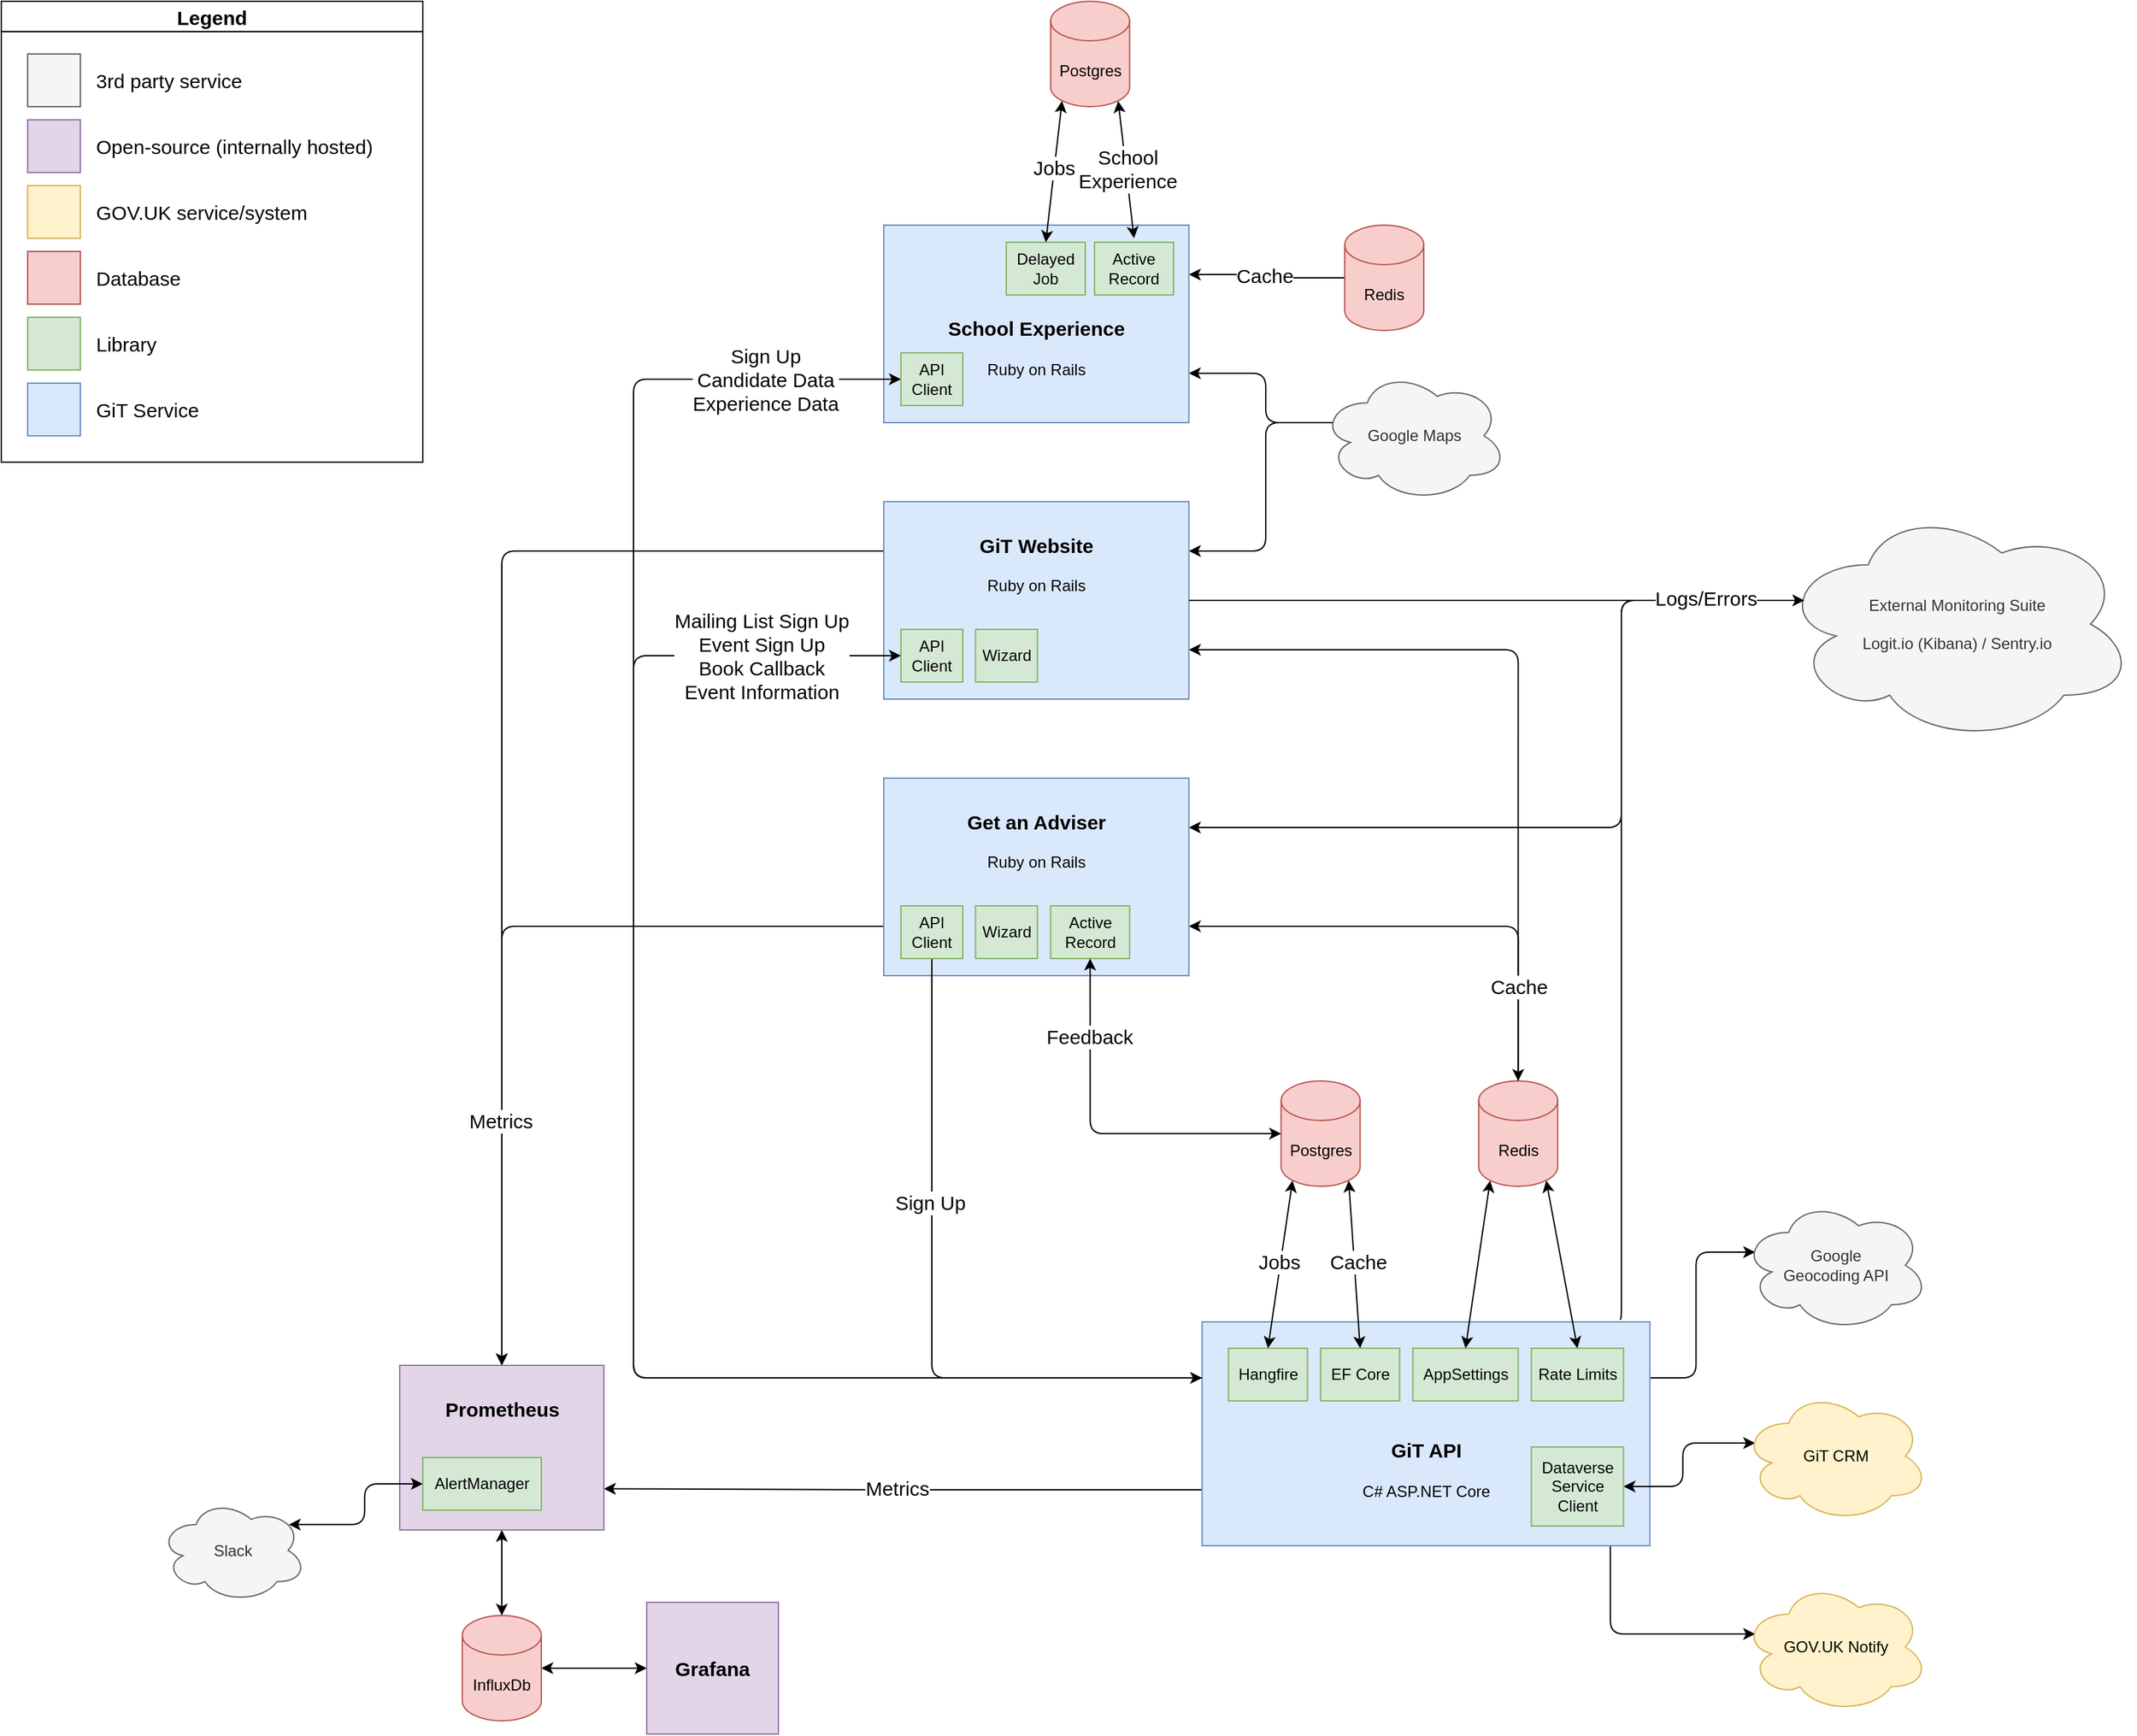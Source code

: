 <mxfile version="16.0.3" type="device"><diagram id="Vphf9H5Bd-LTepOV9KM0" name="Page-1"><mxGraphModel dx="2514" dy="1381" grid="1" gridSize="10" guides="1" tooltips="1" connect="1" arrows="1" fold="1" page="1" pageScale="1" pageWidth="3300" pageHeight="4681" math="0" shadow="0"><root><mxCell id="0"/><mxCell id="1" parent="0"/><mxCell id="azlYYLiaOAXbLuff8arX-147" value="Legend" style="swimlane;fontSize=15;fillColor=default;swimlaneFillColor=default;" vertex="1" parent="1"><mxGeometry x="290" y="130" width="320" height="350" as="geometry"><mxRectangle x="180" y="280" width="90" height="23" as="alternateBounds"/></mxGeometry></mxCell><mxCell id="azlYYLiaOAXbLuff8arX-136" value="" style="whiteSpace=wrap;html=1;verticalAlign=top;fillColor=#f5f5f5;strokeColor=#666666;aspect=fixed;fontColor=#333333;" vertex="1" parent="azlYYLiaOAXbLuff8arX-147"><mxGeometry x="20" y="40" width="40" height="40" as="geometry"/></mxCell><mxCell id="azlYYLiaOAXbLuff8arX-137" value="3rd party service" style="text;html=1;align=left;verticalAlign=middle;resizable=0;points=[];autosize=1;strokeColor=none;fillColor=none;fontSize=15;" vertex="1" parent="azlYYLiaOAXbLuff8arX-147"><mxGeometry x="70" y="50" width="130" height="20" as="geometry"/></mxCell><mxCell id="azlYYLiaOAXbLuff8arX-135" value="Open-source (internally hosted)" style="text;html=1;align=left;verticalAlign=middle;resizable=0;points=[];autosize=1;strokeColor=none;fillColor=none;fontSize=15;" vertex="1" parent="azlYYLiaOAXbLuff8arX-147"><mxGeometry x="70.0" y="100" width="230" height="20" as="geometry"/></mxCell><mxCell id="azlYYLiaOAXbLuff8arX-134" value="" style="whiteSpace=wrap;html=1;verticalAlign=top;fillColor=#e1d5e7;strokeColor=#9673a6;aspect=fixed;" vertex="1" parent="azlYYLiaOAXbLuff8arX-147"><mxGeometry x="20" y="90" width="40" height="40" as="geometry"/></mxCell><mxCell id="azlYYLiaOAXbLuff8arX-138" value="" style="whiteSpace=wrap;html=1;verticalAlign=top;fillColor=#fff2cc;strokeColor=#d6b656;aspect=fixed;" vertex="1" parent="azlYYLiaOAXbLuff8arX-147"><mxGeometry x="20" y="140" width="40" height="40" as="geometry"/></mxCell><mxCell id="azlYYLiaOAXbLuff8arX-139" value="GOV.UK service/system" style="text;html=1;align=left;verticalAlign=middle;resizable=0;points=[];autosize=1;strokeColor=none;fillColor=none;fontSize=15;" vertex="1" parent="azlYYLiaOAXbLuff8arX-147"><mxGeometry x="70" y="150" width="180" height="20" as="geometry"/></mxCell><mxCell id="azlYYLiaOAXbLuff8arX-141" value="Database" style="text;html=1;align=left;verticalAlign=middle;resizable=0;points=[];autosize=1;strokeColor=none;fillColor=none;fontSize=15;" vertex="1" parent="azlYYLiaOAXbLuff8arX-147"><mxGeometry x="70" y="200" width="80" height="20" as="geometry"/></mxCell><mxCell id="azlYYLiaOAXbLuff8arX-140" value="" style="whiteSpace=wrap;html=1;verticalAlign=top;fillColor=#f8cecc;strokeColor=#b85450;aspect=fixed;" vertex="1" parent="azlYYLiaOAXbLuff8arX-147"><mxGeometry x="20" y="190" width="40" height="40" as="geometry"/></mxCell><mxCell id="azlYYLiaOAXbLuff8arX-142" value="" style="whiteSpace=wrap;html=1;verticalAlign=top;fillColor=#d5e8d4;strokeColor=#82b366;aspect=fixed;" vertex="1" parent="azlYYLiaOAXbLuff8arX-147"><mxGeometry x="20" y="240" width="40" height="40" as="geometry"/></mxCell><mxCell id="azlYYLiaOAXbLuff8arX-143" value="Library" style="text;html=1;align=left;verticalAlign=middle;resizable=0;points=[];autosize=1;strokeColor=none;fillColor=none;fontSize=15;" vertex="1" parent="azlYYLiaOAXbLuff8arX-147"><mxGeometry x="70" y="250" width="60" height="20" as="geometry"/></mxCell><mxCell id="azlYYLiaOAXbLuff8arX-145" value="GiT Service" style="text;html=1;align=left;verticalAlign=middle;resizable=0;points=[];autosize=1;strokeColor=none;fillColor=none;fontSize=15;" vertex="1" parent="azlYYLiaOAXbLuff8arX-147"><mxGeometry x="70" y="300" width="90" height="20" as="geometry"/></mxCell><mxCell id="azlYYLiaOAXbLuff8arX-144" value="" style="whiteSpace=wrap;html=1;verticalAlign=top;fillColor=#dae8fc;strokeColor=#6c8ebf;aspect=fixed;" vertex="1" parent="azlYYLiaOAXbLuff8arX-147"><mxGeometry x="20" y="290" width="40" height="40" as="geometry"/></mxCell><mxCell id="azlYYLiaOAXbLuff8arX-65" style="edgeStyle=orthogonalEdgeStyle;orthogonalLoop=1;jettySize=auto;html=1;exitX=1;exitY=0.25;exitDx=0;exitDy=0;entryX=0.07;entryY=0.4;entryDx=0;entryDy=0;entryPerimeter=0;fontSize=15;startArrow=none;startFill=0;endArrow=classic;endFill=1;" edge="1" parent="1" source="azlYYLiaOAXbLuff8arX-1" target="azlYYLiaOAXbLuff8arX-29"><mxGeometry relative="1" as="geometry"/></mxCell><mxCell id="azlYYLiaOAXbLuff8arX-67" style="edgeStyle=orthogonalEdgeStyle;orthogonalLoop=1;jettySize=auto;html=1;exitX=0.75;exitY=1;exitDx=0;exitDy=0;entryX=0.07;entryY=0.4;entryDx=0;entryDy=0;entryPerimeter=0;fontSize=15;startArrow=none;startFill=0;endArrow=classic;endFill=1;" edge="1" parent="1" source="azlYYLiaOAXbLuff8arX-1" target="azlYYLiaOAXbLuff8arX-5"><mxGeometry relative="1" as="geometry"><Array as="points"><mxPoint x="1511.67" y="1270"/><mxPoint x="1511.67" y="1370"/></Array></mxGeometry></mxCell><mxCell id="azlYYLiaOAXbLuff8arX-119" style="edgeStyle=orthogonalEdgeStyle;orthogonalLoop=1;jettySize=auto;html=1;exitX=0;exitY=0.75;exitDx=0;exitDy=0;entryX=1;entryY=0.75;entryDx=0;entryDy=0;fontSize=15;startArrow=none;startFill=0;endArrow=classic;endFill=1;" edge="1" parent="1" source="azlYYLiaOAXbLuff8arX-1" target="azlYYLiaOAXbLuff8arX-17"><mxGeometry relative="1" as="geometry"/></mxCell><mxCell id="azlYYLiaOAXbLuff8arX-120" value="Metrics" style="edgeLabel;html=1;align=center;verticalAlign=middle;resizable=0;points=[];fontSize=15;" vertex="1" connectable="0" parent="azlYYLiaOAXbLuff8arX-119"><mxGeometry x="0.022" y="-2" relative="1" as="geometry"><mxPoint y="1" as="offset"/></mxGeometry></mxCell><mxCell id="azlYYLiaOAXbLuff8arX-154" style="edgeStyle=orthogonalEdgeStyle;rounded=1;orthogonalLoop=1;jettySize=auto;html=1;exitX=0.933;exitY=-0.012;exitDx=0;exitDy=0;entryX=0.07;entryY=0.4;entryDx=0;entryDy=0;entryPerimeter=0;fontSize=15;startArrow=none;startFill=0;endArrow=none;endFill=0;exitPerimeter=0;" edge="1" parent="1" source="azlYYLiaOAXbLuff8arX-1" target="azlYYLiaOAXbLuff8arX-128"><mxGeometry relative="1" as="geometry"><Array as="points"><mxPoint x="1520" y="1131"/><mxPoint x="1520" y="585"/></Array></mxGeometry></mxCell><mxCell id="azlYYLiaOAXbLuff8arX-1" value="&lt;b style=&quot;font-size: 15px&quot;&gt;&lt;br&gt;&lt;br&gt;&lt;br&gt;GiT API&lt;br&gt;&lt;/b&gt;&lt;br&gt;C# ASP.NET Core" style="whiteSpace=wrap;html=1;align=center;fillColor=#dae8fc;strokeColor=#6c8ebf;" vertex="1" parent="1"><mxGeometry x="1201.67" y="1133" width="340" height="170" as="geometry"/></mxCell><mxCell id="azlYYLiaOAXbLuff8arX-78" style="edgeStyle=orthogonalEdgeStyle;orthogonalLoop=1;jettySize=auto;html=1;exitX=1;exitY=0.75;exitDx=0;exitDy=0;fontSize=15;startArrow=classic;startFill=1;endArrow=none;endFill=0;entryX=0.5;entryY=0;entryDx=0;entryDy=0;entryPerimeter=0;" edge="1" parent="1" source="azlYYLiaOAXbLuff8arX-3" target="azlYYLiaOAXbLuff8arX-10"><mxGeometry relative="1" as="geometry"><mxPoint x="1442" y="800" as="targetPoint"/><Array as="points"><mxPoint x="1442" y="623"/></Array></mxGeometry></mxCell><mxCell id="azlYYLiaOAXbLuff8arX-118" style="edgeStyle=orthogonalEdgeStyle;orthogonalLoop=1;jettySize=auto;html=1;exitX=0;exitY=0.25;exitDx=0;exitDy=0;entryX=0.5;entryY=0;entryDx=0;entryDy=0;fontSize=15;startArrow=none;startFill=0;endArrow=classic;endFill=1;" edge="1" parent="1" source="azlYYLiaOAXbLuff8arX-3" target="azlYYLiaOAXbLuff8arX-17"><mxGeometry relative="1" as="geometry"/></mxCell><mxCell id="azlYYLiaOAXbLuff8arX-149" style="edgeStyle=orthogonalEdgeStyle;rounded=1;orthogonalLoop=1;jettySize=auto;html=1;exitX=1;exitY=0.25;exitDx=0;exitDy=0;entryX=0.07;entryY=0.4;entryDx=0;entryDy=0;entryPerimeter=0;fontSize=15;startArrow=classic;startFill=1;endArrow=none;endFill=0;" edge="1" parent="1" source="azlYYLiaOAXbLuff8arX-3" target="azlYYLiaOAXbLuff8arX-148"><mxGeometry relative="1" as="geometry"><Array as="points"><mxPoint x="1250" y="548"/><mxPoint x="1250" y="450"/></Array></mxGeometry></mxCell><mxCell id="azlYYLiaOAXbLuff8arX-3" value="&lt;b style=&quot;font-size: 15px&quot;&gt;&lt;br&gt;GiT Website&lt;br&gt;&lt;/b&gt;&lt;br&gt;Ruby on Rails" style="whiteSpace=wrap;html=1;fillColor=#dae8fc;strokeColor=#6c8ebf;verticalAlign=top;" vertex="1" parent="1"><mxGeometry x="960" y="510" width="231.67" height="150" as="geometry"/></mxCell><mxCell id="azlYYLiaOAXbLuff8arX-5" value="GOV.UK Notify" style="ellipse;shape=cloud;whiteSpace=wrap;html=1;fillColor=#fff2cc;strokeColor=#d6b656;" vertex="1" parent="1"><mxGeometry x="1611.67" y="1330" width="141.67" height="100" as="geometry"/></mxCell><mxCell id="azlYYLiaOAXbLuff8arX-7" value="Hangfire" style="whiteSpace=wrap;html=1;fillColor=#d5e8d4;strokeColor=#82b366;" vertex="1" parent="1"><mxGeometry x="1221.67" y="1153" width="60" height="40" as="geometry"/></mxCell><mxCell id="azlYYLiaOAXbLuff8arX-8" value="EF Core" style="whiteSpace=wrap;html=1;fillColor=#d5e8d4;strokeColor=#82b366;" vertex="1" parent="1"><mxGeometry x="1291.67" y="1153" width="60" height="40" as="geometry"/></mxCell><mxCell id="azlYYLiaOAXbLuff8arX-9" value="Postgres" style="shape=cylinder3;whiteSpace=wrap;html=1;boundedLbl=1;backgroundOutline=1;size=15;fillColor=#f8cecc;strokeColor=#b85450;" vertex="1" parent="1"><mxGeometry x="1261.67" y="950" width="60" height="80" as="geometry"/></mxCell><mxCell id="azlYYLiaOAXbLuff8arX-10" value="Redis" style="shape=cylinder3;whiteSpace=wrap;html=1;boundedLbl=1;backgroundOutline=1;size=15;fillColor=#f8cecc;strokeColor=#b85450;" vertex="1" parent="1"><mxGeometry x="1411.67" y="950" width="60" height="80" as="geometry"/></mxCell><mxCell id="azlYYLiaOAXbLuff8arX-11" value="AppSettings" style="whiteSpace=wrap;html=1;fillColor=#d5e8d4;strokeColor=#82b366;" vertex="1" parent="1"><mxGeometry x="1361.67" y="1153" width="80" height="40" as="geometry"/></mxCell><mxCell id="azlYYLiaOAXbLuff8arX-32" style="edgeStyle=orthogonalEdgeStyle;orthogonalLoop=1;jettySize=auto;html=1;exitX=0.5;exitY=1;exitDx=0;exitDy=0;entryX=0.5;entryY=0;entryDx=0;entryDy=0;entryPerimeter=0;fontSize=15;startArrow=classic;startFill=1;endArrow=classic;endFill=1;" edge="1" parent="1" source="azlYYLiaOAXbLuff8arX-17" target="azlYYLiaOAXbLuff8arX-31"><mxGeometry relative="1" as="geometry"/></mxCell><mxCell id="azlYYLiaOAXbLuff8arX-17" value="&lt;b&gt;&lt;font style=&quot;font-size: 15px&quot;&gt;&lt;br&gt;Prometheus&lt;/font&gt;&lt;/b&gt;" style="whiteSpace=wrap;html=1;verticalAlign=top;fillColor=#e1d5e7;strokeColor=#9673a6;" vertex="1" parent="1"><mxGeometry x="592.5" y="1166" width="155" height="125" as="geometry"/></mxCell><mxCell id="azlYYLiaOAXbLuff8arX-18" value="Rate Limits" style="whiteSpace=wrap;html=1;fillColor=#d5e8d4;strokeColor=#82b366;" vertex="1" parent="1"><mxGeometry x="1451.67" y="1153" width="70" height="40" as="geometry"/></mxCell><mxCell id="azlYYLiaOAXbLuff8arX-25" style="edgeStyle=orthogonalEdgeStyle;orthogonalLoop=1;jettySize=auto;html=1;exitX=1;exitY=0.5;exitDx=0;exitDy=0;entryX=0.07;entryY=0.4;entryDx=0;entryDy=0;entryPerimeter=0;startArrow=classic;startFill=1;endArrow=classic;endFill=1;" edge="1" parent="1" source="azlYYLiaOAXbLuff8arX-21" target="azlYYLiaOAXbLuff8arX-23"><mxGeometry relative="1" as="geometry"/></mxCell><mxCell id="azlYYLiaOAXbLuff8arX-21" value="Dataverse&lt;br&gt;Service&lt;br&gt;Client" style="whiteSpace=wrap;html=1;fillColor=#d5e8d4;strokeColor=#82b366;" vertex="1" parent="1"><mxGeometry x="1451.67" y="1228" width="70" height="60" as="geometry"/></mxCell><mxCell id="azlYYLiaOAXbLuff8arX-23" value="GiT CRM" style="ellipse;shape=cloud;whiteSpace=wrap;html=1;fillColor=#fff2cc;strokeColor=#d6b656;" vertex="1" parent="1"><mxGeometry x="1611.67" y="1185" width="141.67" height="100" as="geometry"/></mxCell><mxCell id="azlYYLiaOAXbLuff8arX-29" value="Google &lt;br&gt;Geocoding API" style="ellipse;shape=cloud;whiteSpace=wrap;html=1;fillColor=#f5f5f5;fontColor=#333333;strokeColor=#666666;" vertex="1" parent="1"><mxGeometry x="1611.67" y="1040" width="141.67" height="100" as="geometry"/></mxCell><mxCell id="azlYYLiaOAXbLuff8arX-35" style="edgeStyle=orthogonalEdgeStyle;orthogonalLoop=1;jettySize=auto;html=1;exitX=1;exitY=0.5;exitDx=0;exitDy=0;exitPerimeter=0;entryX=0;entryY=0.5;entryDx=0;entryDy=0;fontSize=15;startArrow=classic;startFill=1;endArrow=classic;endFill=1;" edge="1" parent="1" source="azlYYLiaOAXbLuff8arX-31" target="azlYYLiaOAXbLuff8arX-34"><mxGeometry relative="1" as="geometry"/></mxCell><mxCell id="azlYYLiaOAXbLuff8arX-31" value="InfluxDb" style="shape=cylinder3;whiteSpace=wrap;html=1;boundedLbl=1;backgroundOutline=1;size=15;fillColor=#f8cecc;strokeColor=#b85450;" vertex="1" parent="1"><mxGeometry x="640" y="1356" width="60" height="80" as="geometry"/></mxCell><mxCell id="azlYYLiaOAXbLuff8arX-34" value="Grafana" style="whiteSpace=wrap;html=1;aspect=fixed;fontStyle=1;fontSize=15;fillColor=#e1d5e7;strokeColor=#9673a6;" vertex="1" parent="1"><mxGeometry x="780" y="1346" width="100" height="100" as="geometry"/></mxCell><mxCell id="azlYYLiaOAXbLuff8arX-38" style="edgeStyle=orthogonalEdgeStyle;orthogonalLoop=1;jettySize=auto;html=1;exitX=0;exitY=0.5;exitDx=0;exitDy=0;entryX=0.88;entryY=0.25;entryDx=0;entryDy=0;entryPerimeter=0;fontSize=15;startArrow=classic;startFill=1;endArrow=classic;endFill=1;" edge="1" parent="1" source="azlYYLiaOAXbLuff8arX-36" target="azlYYLiaOAXbLuff8arX-37"><mxGeometry relative="1" as="geometry"/></mxCell><mxCell id="azlYYLiaOAXbLuff8arX-36" value="AlertManager" style="whiteSpace=wrap;html=1;fillColor=#d5e8d4;strokeColor=#82b366;" vertex="1" parent="1"><mxGeometry x="610" y="1236" width="90" height="40" as="geometry"/></mxCell><mxCell id="azlYYLiaOAXbLuff8arX-37" value="Slack" style="ellipse;shape=cloud;whiteSpace=wrap;html=1;fillColor=#f5f5f5;fontColor=#333333;strokeColor=#666666;" vertex="1" parent="1"><mxGeometry x="410" y="1267.18" width="111.67" height="78.82" as="geometry"/></mxCell><mxCell id="azlYYLiaOAXbLuff8arX-71" style="edgeStyle=orthogonalEdgeStyle;orthogonalLoop=1;jettySize=auto;html=1;exitX=1;exitY=0.75;exitDx=0;exitDy=0;entryX=0.5;entryY=0;entryDx=0;entryDy=0;entryPerimeter=0;fontSize=15;startArrow=classic;startFill=1;endArrow=classic;endFill=1;" edge="1" parent="1" source="azlYYLiaOAXbLuff8arX-45" target="azlYYLiaOAXbLuff8arX-10"><mxGeometry relative="1" as="geometry"/></mxCell><mxCell id="azlYYLiaOAXbLuff8arX-72" value="Cache" style="edgeLabel;html=1;align=center;verticalAlign=middle;resizable=0;points=[];fontSize=15;" vertex="1" connectable="0" parent="azlYYLiaOAXbLuff8arX-71"><mxGeometry x="0.605" relative="1" as="geometry"><mxPoint as="offset"/></mxGeometry></mxCell><mxCell id="azlYYLiaOAXbLuff8arX-116" style="edgeStyle=orthogonalEdgeStyle;orthogonalLoop=1;jettySize=auto;html=1;exitX=0;exitY=0.75;exitDx=0;exitDy=0;entryX=0.5;entryY=0;entryDx=0;entryDy=0;fontSize=15;startArrow=none;startFill=0;endArrow=classic;endFill=1;" edge="1" parent="1" source="azlYYLiaOAXbLuff8arX-45" target="azlYYLiaOAXbLuff8arX-17"><mxGeometry relative="1" as="geometry"/></mxCell><mxCell id="azlYYLiaOAXbLuff8arX-117" value="Metrics" style="edgeLabel;html=1;align=center;verticalAlign=middle;resizable=0;points=[];fontSize=15;" vertex="1" connectable="0" parent="azlYYLiaOAXbLuff8arX-116"><mxGeometry x="0.402" y="-1" relative="1" as="geometry"><mxPoint as="offset"/></mxGeometry></mxCell><mxCell id="azlYYLiaOAXbLuff8arX-153" style="edgeStyle=orthogonalEdgeStyle;rounded=1;orthogonalLoop=1;jettySize=auto;html=1;exitX=1;exitY=0.25;exitDx=0;exitDy=0;fontSize=15;startArrow=classic;startFill=1;endArrow=none;endFill=0;entryX=0.07;entryY=0.4;entryDx=0;entryDy=0;entryPerimeter=0;" edge="1" parent="1" source="azlYYLiaOAXbLuff8arX-45" target="azlYYLiaOAXbLuff8arX-128"><mxGeometry relative="1" as="geometry"><mxPoint x="1510" y="580" as="targetPoint"/><Array as="points"><mxPoint x="1520" y="758"/><mxPoint x="1520" y="585"/></Array></mxGeometry></mxCell><mxCell id="azlYYLiaOAXbLuff8arX-45" value="&lt;span style=&quot;font-size: 15px&quot;&gt;&lt;b&gt;&lt;br&gt;Get an Adviser&lt;br&gt;&lt;/b&gt;&lt;/span&gt;&lt;br&gt;Ruby on Rails" style="whiteSpace=wrap;html=1;verticalAlign=top;fillColor=#dae8fc;strokeColor=#6c8ebf;" vertex="1" parent="1"><mxGeometry x="960" y="720" width="231.67" height="150" as="geometry"/></mxCell><mxCell id="azlYYLiaOAXbLuff8arX-90" style="edgeStyle=orthogonalEdgeStyle;orthogonalLoop=1;jettySize=auto;html=1;exitX=1;exitY=0.25;exitDx=0;exitDy=0;entryX=0;entryY=0.5;entryDx=0;entryDy=0;entryPerimeter=0;fontSize=15;startArrow=classic;startFill=1;endArrow=none;endFill=0;" edge="1" parent="1" source="azlYYLiaOAXbLuff8arX-48" target="azlYYLiaOAXbLuff8arX-89"><mxGeometry relative="1" as="geometry"/></mxCell><mxCell id="azlYYLiaOAXbLuff8arX-91" value="Cache" style="edgeLabel;html=1;align=center;verticalAlign=middle;resizable=0;points=[];fontSize=15;" vertex="1" connectable="0" parent="azlYYLiaOAXbLuff8arX-90"><mxGeometry x="0.007" y="-2" relative="1" as="geometry"><mxPoint y="-2" as="offset"/></mxGeometry></mxCell><mxCell id="azlYYLiaOAXbLuff8arX-152" style="edgeStyle=orthogonalEdgeStyle;rounded=1;orthogonalLoop=1;jettySize=auto;html=1;exitX=1;exitY=0.75;exitDx=0;exitDy=0;entryX=0.07;entryY=0.4;entryDx=0;entryDy=0;entryPerimeter=0;fontSize=15;startArrow=classic;startFill=1;endArrow=none;endFill=0;" edge="1" parent="1" source="azlYYLiaOAXbLuff8arX-48" target="azlYYLiaOAXbLuff8arX-148"><mxGeometry relative="1" as="geometry"><Array as="points"><mxPoint x="1250" y="413"/><mxPoint x="1250" y="450"/></Array></mxGeometry></mxCell><mxCell id="azlYYLiaOAXbLuff8arX-48" value="&lt;span style=&quot;font-size: 15px&quot;&gt;&lt;b&gt;&lt;br&gt;&lt;br&gt;School Experience&lt;br&gt;&lt;/b&gt;&lt;/span&gt;&lt;br&gt;Ruby on Rails" style="whiteSpace=wrap;html=1;fillColor=#dae8fc;strokeColor=#6c8ebf;" vertex="1" parent="1"><mxGeometry x="960" y="300" width="231.67" height="150" as="geometry"/></mxCell><mxCell id="azlYYLiaOAXbLuff8arX-61" value="" style="endArrow=classic;startArrow=classic;html=1;fontSize=15;entryX=0.5;entryY=0;entryDx=0;entryDy=0;exitX=0.145;exitY=1;exitDx=0;exitDy=-4.35;exitPerimeter=0;" edge="1" parent="1" source="azlYYLiaOAXbLuff8arX-9" target="azlYYLiaOAXbLuff8arX-7"><mxGeometry width="50" height="50" relative="1" as="geometry"><mxPoint x="1201.67" y="1040" as="sourcePoint"/><mxPoint x="1381.67" y="1250" as="targetPoint"/></mxGeometry></mxCell><mxCell id="azlYYLiaOAXbLuff8arX-73" value="Jobs" style="edgeLabel;html=1;align=center;verticalAlign=middle;resizable=0;points=[];fontSize=15;" vertex="1" connectable="0" parent="azlYYLiaOAXbLuff8arX-61"><mxGeometry x="-0.032" y="-2" relative="1" as="geometry"><mxPoint as="offset"/></mxGeometry></mxCell><mxCell id="azlYYLiaOAXbLuff8arX-62" value="" style="endArrow=classic;startArrow=classic;html=1;fontSize=15;entryX=0.5;entryY=0;entryDx=0;entryDy=0;exitX=0.855;exitY=1;exitDx=0;exitDy=-4.35;exitPerimeter=0;" edge="1" parent="1" source="azlYYLiaOAXbLuff8arX-9" target="azlYYLiaOAXbLuff8arX-8"><mxGeometry width="50" height="50" relative="1" as="geometry"><mxPoint x="1381.67" y="1040" as="sourcePoint"/><mxPoint x="1261.67" y="1130" as="targetPoint"/></mxGeometry></mxCell><mxCell id="azlYYLiaOAXbLuff8arX-74" value="Cache" style="edgeLabel;html=1;align=center;verticalAlign=middle;resizable=0;points=[];fontSize=15;" vertex="1" connectable="0" parent="azlYYLiaOAXbLuff8arX-62"><mxGeometry x="-0.033" y="4" relative="1" as="geometry"><mxPoint x="-1" as="offset"/></mxGeometry></mxCell><mxCell id="azlYYLiaOAXbLuff8arX-63" value="" style="endArrow=classic;startArrow=classic;html=1;fontSize=15;exitX=0.145;exitY=1;exitDx=0;exitDy=-4.35;exitPerimeter=0;entryX=0.5;entryY=0;entryDx=0;entryDy=0;" edge="1" parent="1" source="azlYYLiaOAXbLuff8arX-10" target="azlYYLiaOAXbLuff8arX-11"><mxGeometry width="50" height="50" relative="1" as="geometry"><mxPoint x="1381.67" y="1020" as="sourcePoint"/><mxPoint x="1401.67" y="1120" as="targetPoint"/></mxGeometry></mxCell><mxCell id="azlYYLiaOAXbLuff8arX-64" value="" style="endArrow=classic;startArrow=classic;html=1;fontSize=15;exitX=0.855;exitY=1;exitDx=0;exitDy=-4.35;exitPerimeter=0;entryX=0.5;entryY=0;entryDx=0;entryDy=0;" edge="1" parent="1" source="azlYYLiaOAXbLuff8arX-10" target="azlYYLiaOAXbLuff8arX-18"><mxGeometry width="50" height="50" relative="1" as="geometry"><mxPoint x="1471.67" y="1050" as="sourcePoint"/><mxPoint x="1411.67" y="1130" as="targetPoint"/></mxGeometry></mxCell><mxCell id="azlYYLiaOAXbLuff8arX-80" value="Postgres" style="shape=cylinder3;whiteSpace=wrap;html=1;boundedLbl=1;backgroundOutline=1;size=15;fillColor=#f8cecc;strokeColor=#b85450;" vertex="1" parent="1"><mxGeometry x="1086.67" y="130" width="60" height="80" as="geometry"/></mxCell><mxCell id="azlYYLiaOAXbLuff8arX-83" value="" style="endArrow=classic;startArrow=classic;html=1;fontSize=15;exitX=0.855;exitY=1;exitDx=0;exitDy=-4.35;exitPerimeter=0;" edge="1" parent="1" source="azlYYLiaOAXbLuff8arX-80"><mxGeometry width="50" height="50" relative="1" as="geometry"><mxPoint x="1191.67" y="150.0" as="sourcePoint"/><mxPoint x="1150" y="310" as="targetPoint"/></mxGeometry></mxCell><mxCell id="azlYYLiaOAXbLuff8arX-146" value="School&lt;br&gt;Experience" style="edgeLabel;html=1;align=center;verticalAlign=middle;resizable=0;points=[];fontSize=15;" vertex="1" connectable="0" parent="azlYYLiaOAXbLuff8arX-83"><mxGeometry x="-0.013" y="1" relative="1" as="geometry"><mxPoint as="offset"/></mxGeometry></mxCell><mxCell id="azlYYLiaOAXbLuff8arX-84" value="Delayed Job" style="whiteSpace=wrap;html=1;fillColor=#d5e8d4;strokeColor=#82b366;" vertex="1" parent="1"><mxGeometry x="1053" y="313" width="60" height="40" as="geometry"/></mxCell><mxCell id="azlYYLiaOAXbLuff8arX-86" value="" style="endArrow=classic;startArrow=classic;html=1;fontSize=15;exitX=0.145;exitY=1;exitDx=0;exitDy=-4.35;exitPerimeter=0;entryX=0.5;entryY=0;entryDx=0;entryDy=0;" edge="1" parent="1" source="azlYYLiaOAXbLuff8arX-80" target="azlYYLiaOAXbLuff8arX-84"><mxGeometry width="50" height="50" relative="1" as="geometry"><mxPoint x="1147.97" y="215.65" as="sourcePoint"/><mxPoint x="1164.17" y="310" as="targetPoint"/></mxGeometry></mxCell><mxCell id="azlYYLiaOAXbLuff8arX-87" value="Jobs" style="edgeLabel;html=1;align=center;verticalAlign=middle;resizable=0;points=[];fontSize=15;" vertex="1" connectable="0" parent="azlYYLiaOAXbLuff8arX-86"><mxGeometry x="-0.062" y="-1" relative="1" as="geometry"><mxPoint as="offset"/></mxGeometry></mxCell><mxCell id="azlYYLiaOAXbLuff8arX-88" value="Active&lt;br&gt;Record" style="whiteSpace=wrap;html=1;fillColor=#d5e8d4;strokeColor=#82b366;" vertex="1" parent="1"><mxGeometry x="1120" y="313" width="60" height="40" as="geometry"/></mxCell><mxCell id="azlYYLiaOAXbLuff8arX-89" value="Redis" style="shape=cylinder3;whiteSpace=wrap;html=1;boundedLbl=1;backgroundOutline=1;size=15;fillColor=#f8cecc;strokeColor=#b85450;" vertex="1" parent="1"><mxGeometry x="1310" y="300" width="60" height="80" as="geometry"/></mxCell><mxCell id="azlYYLiaOAXbLuff8arX-105" value="Active&lt;br&gt;Record" style="whiteSpace=wrap;html=1;fillColor=#d5e8d4;strokeColor=#82b366;" vertex="1" parent="1"><mxGeometry x="1086.67" y="817" width="60" height="40" as="geometry"/></mxCell><mxCell id="azlYYLiaOAXbLuff8arX-68" style="edgeStyle=orthogonalEdgeStyle;orthogonalLoop=1;jettySize=auto;html=1;exitX=0.5;exitY=1;exitDx=0;exitDy=0;entryX=0;entryY=0.5;entryDx=0;entryDy=0;entryPerimeter=0;fontSize=15;startArrow=classic;startFill=1;endArrow=classic;endFill=1;" edge="1" parent="1" source="azlYYLiaOAXbLuff8arX-105" target="azlYYLiaOAXbLuff8arX-9"><mxGeometry relative="1" as="geometry"/></mxCell><mxCell id="azlYYLiaOAXbLuff8arX-70" value="Feedback" style="edgeLabel;html=1;align=center;verticalAlign=middle;resizable=0;points=[];fontSize=15;" vertex="1" connectable="0" parent="azlYYLiaOAXbLuff8arX-68"><mxGeometry x="-0.577" y="-1" relative="1" as="geometry"><mxPoint as="offset"/></mxGeometry></mxCell><mxCell id="azlYYLiaOAXbLuff8arX-112" style="edgeStyle=orthogonalEdgeStyle;orthogonalLoop=1;jettySize=auto;html=1;exitX=0;exitY=0.5;exitDx=0;exitDy=0;fontSize=15;startArrow=classic;startFill=1;endArrow=none;endFill=0;entryX=0;entryY=0.25;entryDx=0;entryDy=0;" edge="1" parent="1" source="azlYYLiaOAXbLuff8arX-106" target="azlYYLiaOAXbLuff8arX-1"><mxGeometry relative="1" as="geometry"><mxPoint x="997" y="1180" as="targetPoint"/><Array as="points"><mxPoint x="770" y="627"/><mxPoint x="770" y="1176"/></Array></mxGeometry></mxCell><mxCell id="azlYYLiaOAXbLuff8arX-113" value="Mailing List Sign Up&lt;br&gt;Event Sign Up&lt;br&gt;Book Callback&lt;br&gt;Event Information" style="edgeLabel;html=1;align=center;verticalAlign=middle;resizable=0;points=[];fontSize=15;" vertex="1" connectable="0" parent="azlYYLiaOAXbLuff8arX-112"><mxGeometry x="-0.244" y="-1" relative="1" as="geometry"><mxPoint x="98" y="-244" as="offset"/></mxGeometry></mxCell><mxCell id="azlYYLiaOAXbLuff8arX-106" value="API&lt;br&gt;Client" style="whiteSpace=wrap;html=1;fillColor=#d5e8d4;strokeColor=#82b366;" vertex="1" parent="1"><mxGeometry x="973" y="607" width="47" height="40" as="geometry"/></mxCell><mxCell id="azlYYLiaOAXbLuff8arX-114" style="edgeStyle=orthogonalEdgeStyle;orthogonalLoop=1;jettySize=auto;html=1;exitX=0;exitY=0.5;exitDx=0;exitDy=0;fontSize=15;startArrow=classic;startFill=1;endArrow=none;endFill=0;entryX=0;entryY=0.25;entryDx=0;entryDy=0;" edge="1" parent="1" source="azlYYLiaOAXbLuff8arX-108" target="azlYYLiaOAXbLuff8arX-1"><mxGeometry relative="1" as="geometry"><mxPoint x="860" y="670" as="targetPoint"/><Array as="points"><mxPoint x="770" y="417"/><mxPoint x="770" y="1176"/></Array></mxGeometry></mxCell><mxCell id="azlYYLiaOAXbLuff8arX-115" value="Sign Up&lt;br&gt;Candidate Data&lt;br&gt;Experience Data" style="edgeLabel;html=1;align=center;verticalAlign=middle;resizable=0;points=[];fontSize=15;" vertex="1" connectable="0" parent="azlYYLiaOAXbLuff8arX-114"><mxGeometry x="0.027" y="1" relative="1" as="geometry"><mxPoint x="99" y="-513" as="offset"/></mxGeometry></mxCell><mxCell id="azlYYLiaOAXbLuff8arX-108" value="API&lt;br&gt;Client" style="whiteSpace=wrap;html=1;fillColor=#d5e8d4;strokeColor=#82b366;" vertex="1" parent="1"><mxGeometry x="973" y="397" width="47" height="40" as="geometry"/></mxCell><mxCell id="azlYYLiaOAXbLuff8arX-110" style="edgeStyle=orthogonalEdgeStyle;orthogonalLoop=1;jettySize=auto;html=1;exitX=0.5;exitY=1;exitDx=0;exitDy=0;entryX=0;entryY=0.25;entryDx=0;entryDy=0;fontSize=15;startArrow=none;startFill=0;endArrow=classic;endFill=1;" edge="1" parent="1" source="azlYYLiaOAXbLuff8arX-109" target="azlYYLiaOAXbLuff8arX-1"><mxGeometry relative="1" as="geometry"/></mxCell><mxCell id="azlYYLiaOAXbLuff8arX-111" value="Sign Up" style="edgeLabel;html=1;align=center;verticalAlign=middle;resizable=0;points=[];fontSize=15;" vertex="1" connectable="0" parent="azlYYLiaOAXbLuff8arX-110"><mxGeometry x="-0.293" y="-2" relative="1" as="geometry"><mxPoint as="offset"/></mxGeometry></mxCell><mxCell id="azlYYLiaOAXbLuff8arX-109" value="API&lt;br&gt;Client" style="whiteSpace=wrap;html=1;fillColor=#d5e8d4;strokeColor=#82b366;" vertex="1" parent="1"><mxGeometry x="973" y="817" width="47" height="40" as="geometry"/></mxCell><mxCell id="azlYYLiaOAXbLuff8arX-128" value="External Monitoring Suite&lt;br&gt;&lt;br&gt;Logit.io (Kibana) / Sentry.io" style="ellipse;shape=cloud;whiteSpace=wrap;html=1;fillColor=#f5f5f5;fontColor=#333333;strokeColor=#666666;" vertex="1" parent="1"><mxGeometry x="1640" y="513" width="270" height="180" as="geometry"/></mxCell><mxCell id="azlYYLiaOAXbLuff8arX-148" value="Google Maps" style="ellipse;shape=cloud;whiteSpace=wrap;html=1;fillColor=#f5f5f5;fontColor=#333333;strokeColor=#666666;" vertex="1" parent="1"><mxGeometry x="1291.67" y="410" width="141.67" height="100" as="geometry"/></mxCell><mxCell id="azlYYLiaOAXbLuff8arX-150" value="Wizard" style="whiteSpace=wrap;html=1;fillColor=#d5e8d4;strokeColor=#82b366;" vertex="1" parent="1"><mxGeometry x="1029.67" y="817" width="47" height="40" as="geometry"/></mxCell><mxCell id="azlYYLiaOAXbLuff8arX-151" value="Wizard" style="whiteSpace=wrap;html=1;fillColor=#d5e8d4;strokeColor=#82b366;" vertex="1" parent="1"><mxGeometry x="1029.67" y="607" width="47" height="40" as="geometry"/></mxCell><mxCell id="azlYYLiaOAXbLuff8arX-124" style="edgeStyle=orthogonalEdgeStyle;orthogonalLoop=1;jettySize=auto;html=1;exitX=1;exitY=0.5;exitDx=0;exitDy=0;fontSize=15;startArrow=none;startFill=0;endArrow=classic;endFill=1;entryX=0.07;entryY=0.4;entryDx=0;entryDy=0;entryPerimeter=0;" edge="1" parent="1" source="azlYYLiaOAXbLuff8arX-3" target="azlYYLiaOAXbLuff8arX-128"><mxGeometry relative="1" as="geometry"><mxPoint x="1460" y="585" as="targetPoint"/></mxGeometry></mxCell><mxCell id="azlYYLiaOAXbLuff8arX-133" value="Logs/Errors" style="edgeLabel;html=1;align=center;verticalAlign=middle;resizable=0;points=[];fontSize=15;" vertex="1" connectable="0" parent="azlYYLiaOAXbLuff8arX-124"><mxGeometry x="0.648" y="2" relative="1" as="geometry"><mxPoint x="7" as="offset"/></mxGeometry></mxCell></root></mxGraphModel></diagram></mxfile>